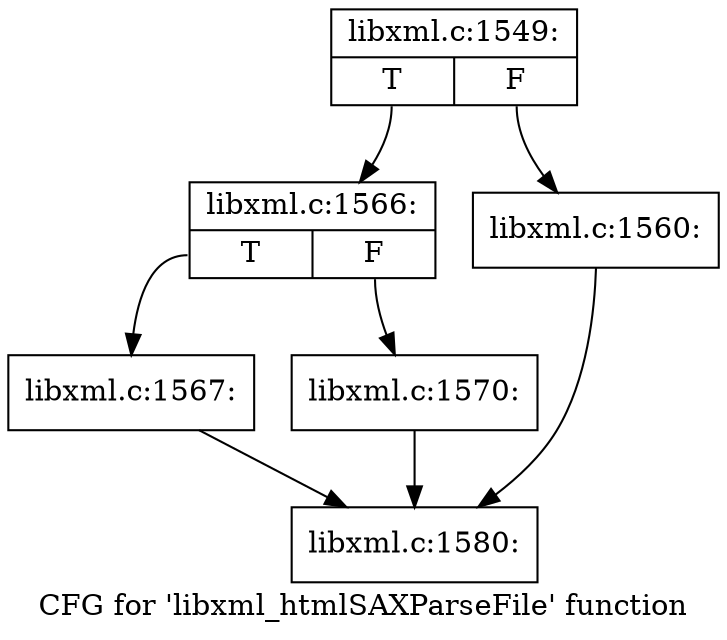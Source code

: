 digraph "CFG for 'libxml_htmlSAXParseFile' function" {
	label="CFG for 'libxml_htmlSAXParseFile' function";

	Node0x5283d70 [shape=record,label="{libxml.c:1549:|{<s0>T|<s1>F}}"];
	Node0x5283d70:s0 -> Node0x5285a80;
	Node0x5283d70:s1 -> Node0x5285a30;
	Node0x5285a30 [shape=record,label="{libxml.c:1560:}"];
	Node0x5285a30 -> Node0x5205930;
	Node0x5285a80 [shape=record,label="{libxml.c:1566:|{<s0>T|<s1>F}}"];
	Node0x5285a80:s0 -> Node0x52863b0;
	Node0x5285a80:s1 -> Node0x5286400;
	Node0x52863b0 [shape=record,label="{libxml.c:1567:}"];
	Node0x52863b0 -> Node0x5205930;
	Node0x5286400 [shape=record,label="{libxml.c:1570:}"];
	Node0x5286400 -> Node0x5205930;
	Node0x5205930 [shape=record,label="{libxml.c:1580:}"];
}
